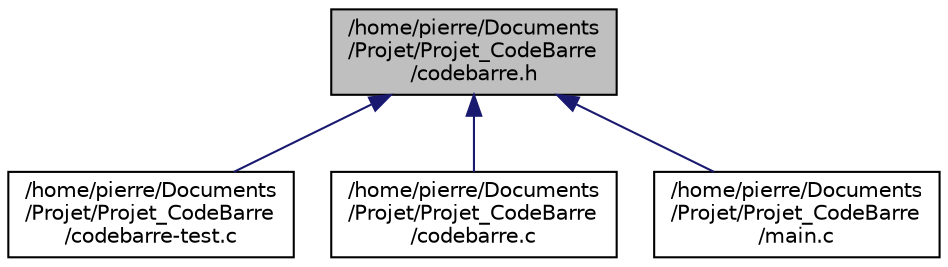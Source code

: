 digraph "/home/pierre/Documents/Projet/Projet_CodeBarre/codebarre.h"
{
 // LATEX_PDF_SIZE
  edge [fontname="Helvetica",fontsize="10",labelfontname="Helvetica",labelfontsize="10"];
  node [fontname="Helvetica",fontsize="10",shape=record];
  Node1 [label="/home/pierre/Documents\l/Projet/Projet_CodeBarre\l/codebarre.h",height=0.2,width=0.4,color="black", fillcolor="grey75", style="filled", fontcolor="black",tooltip="Ce fichier contient les déclarations des fonctions de création de code barre au format PNM."];
  Node1 -> Node2 [dir="back",color="midnightblue",fontsize="10",style="solid",fontname="Helvetica"];
  Node2 [label="/home/pierre/Documents\l/Projet/Projet_CodeBarre\l/codebarre-test.c",height=0.2,width=0.4,color="black", fillcolor="white", style="filled",URL="$codebarre-test_8c.html",tooltip="Ce fichier contient les fonctions de test des fichiers pnm.c et codebarre.c."];
  Node1 -> Node3 [dir="back",color="midnightblue",fontsize="10",style="solid",fontname="Helvetica"];
  Node3 [label="/home/pierre/Documents\l/Projet/Projet_CodeBarre\l/codebarre.c",height=0.2,width=0.4,color="black", fillcolor="white", style="filled",URL="$codebarre_8c.html",tooltip="Ce fichier contient l'implémentation des fonctions de création de code barre au format PNM."];
  Node1 -> Node4 [dir="back",color="midnightblue",fontsize="10",style="solid",fontname="Helvetica"];
  Node4 [label="/home/pierre/Documents\l/Projet/Projet_CodeBarre\l/main.c",height=0.2,width=0.4,color="black", fillcolor="white", style="filled",URL="$main_8c.html",tooltip="Ce fichier contient la fonction main du projet 2."];
}
